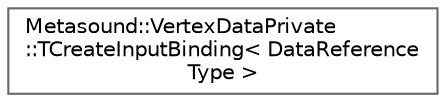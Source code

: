 digraph "Graphical Class Hierarchy"
{
 // INTERACTIVE_SVG=YES
 // LATEX_PDF_SIZE
  bgcolor="transparent";
  edge [fontname=Helvetica,fontsize=10,labelfontname=Helvetica,labelfontsize=10];
  node [fontname=Helvetica,fontsize=10,shape=box,height=0.2,width=0.4];
  rankdir="LR";
  Node0 [id="Node000000",label="Metasound::VertexDataPrivate\l::TCreateInputBinding\< DataReference\lType \>",height=0.2,width=0.4,color="grey40", fillcolor="white", style="filled",URL="$d4/d00/structMetasound_1_1VertexDataPrivate_1_1TCreateInputBinding.html",tooltip=" "];
}
